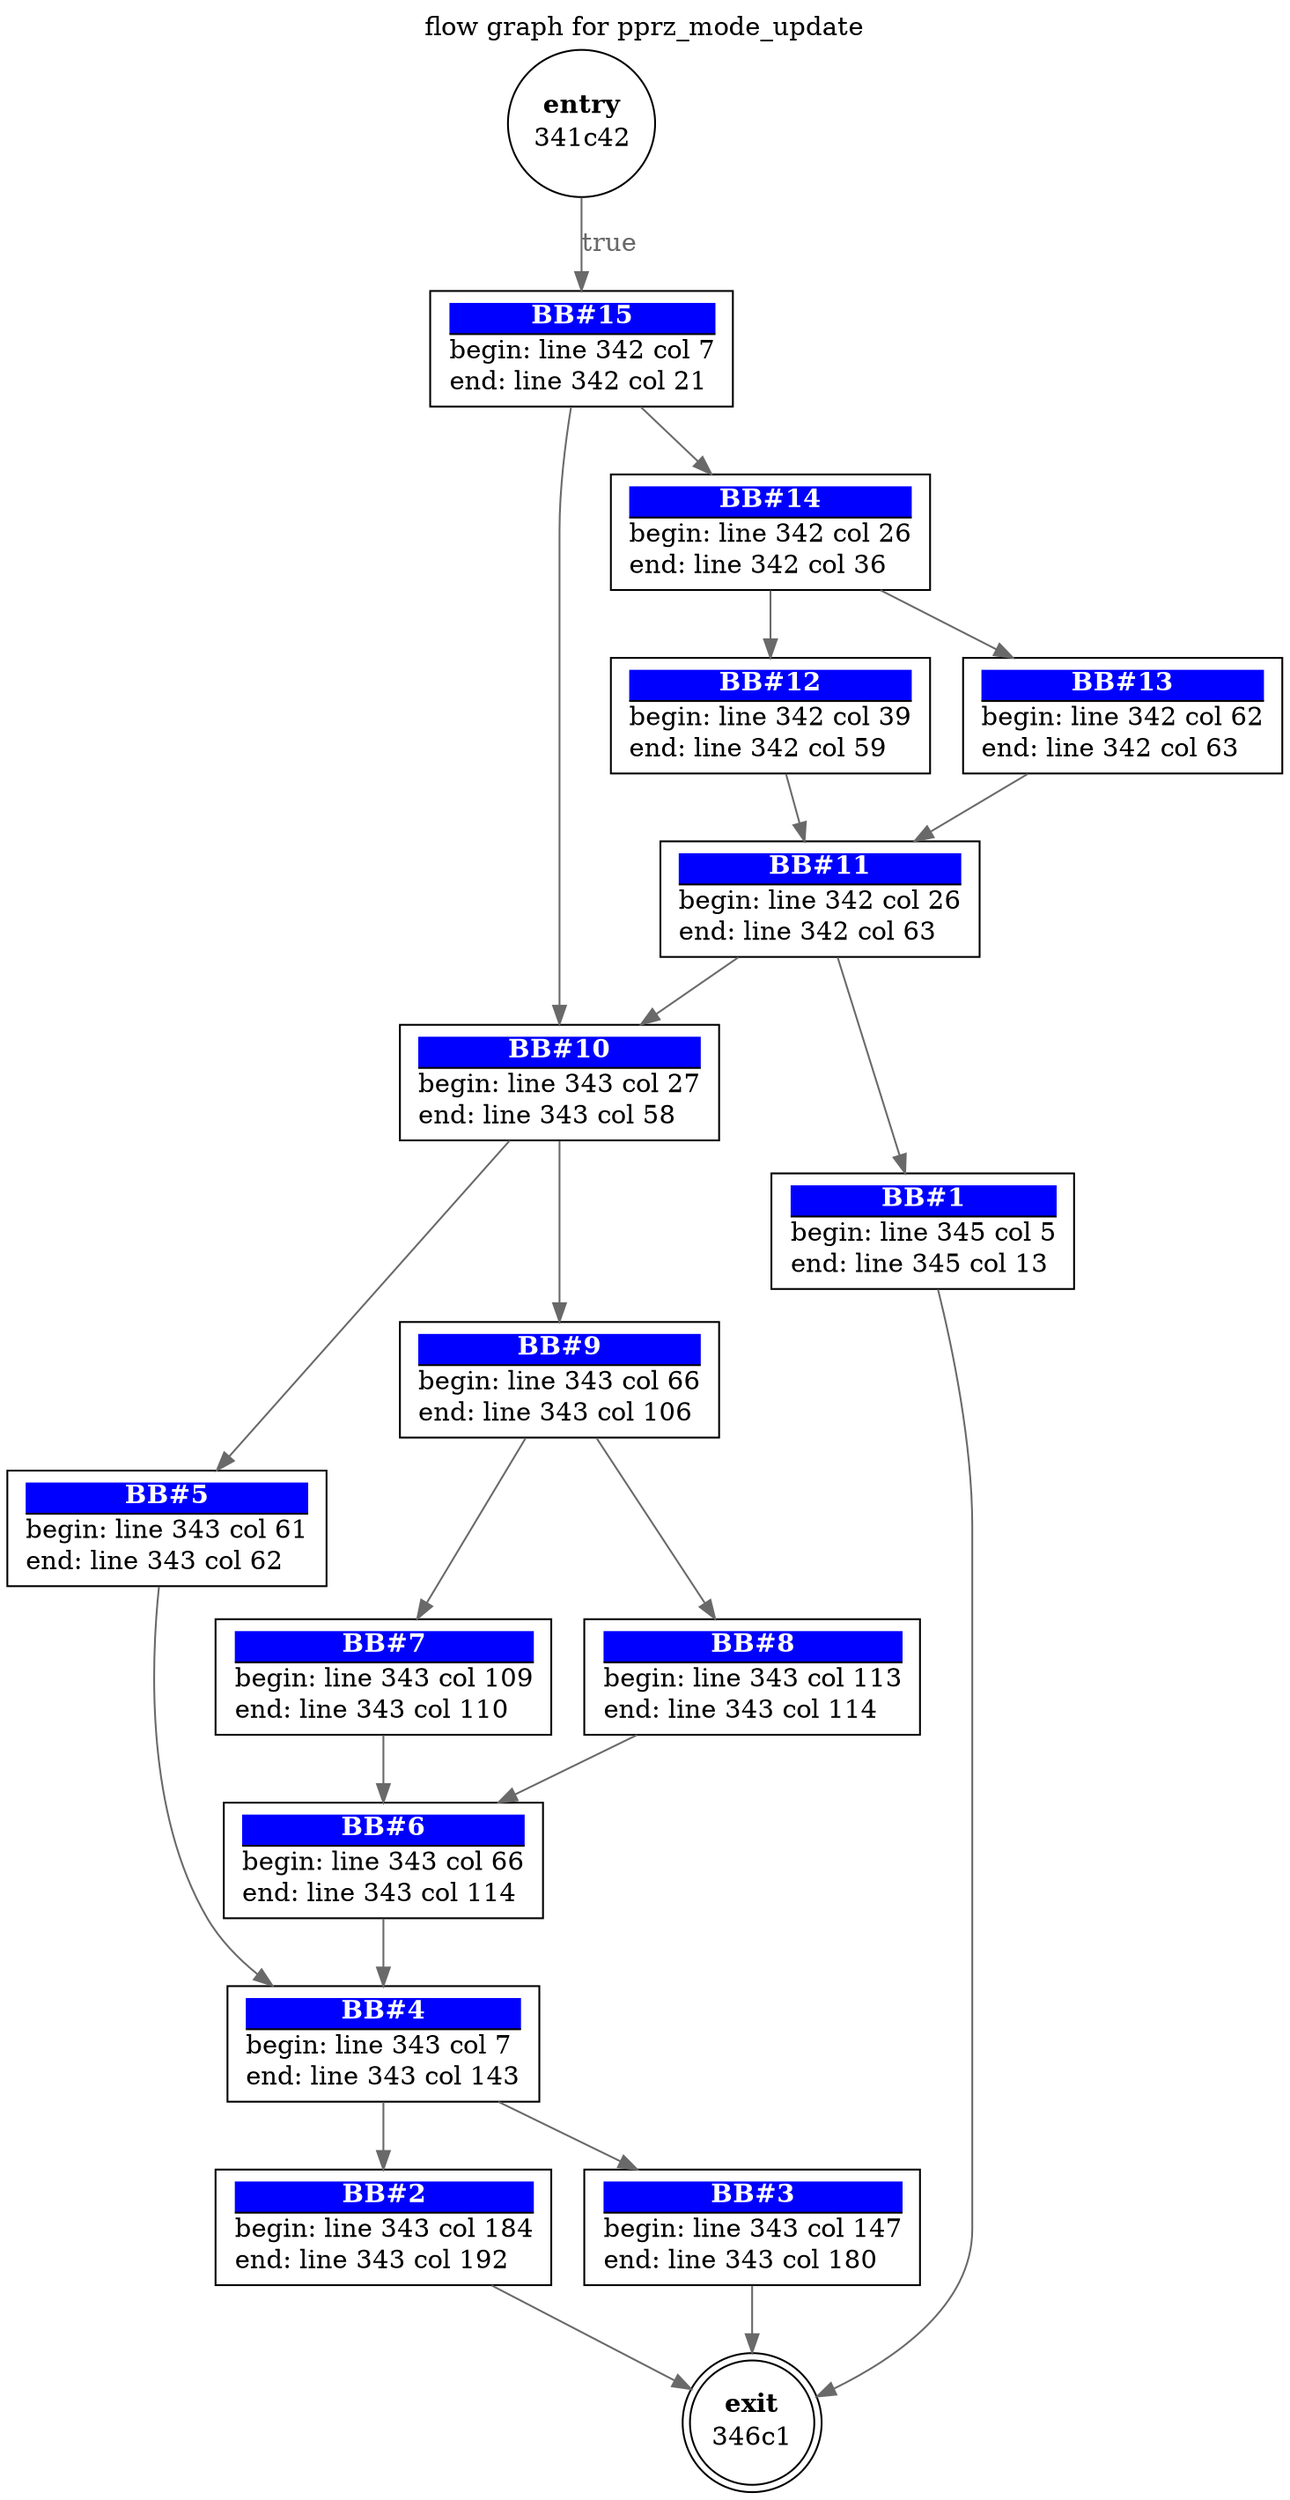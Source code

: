 digraph pprzmodeupdate{ 
  label="flow graph for pprz_mode_update"
  labelloc="t"
  0 [label=<<TABLE border="0" cellborder="0" cellpadding="0"><TR><TD border="0" bgcolor="#ffffff" sides="b"><FONT color="#000000"><B>exit</B></FONT></TD></TR><TR><TD>346c1</TD></TR></TABLE>>, shape=doublecircle, margin=0]
  1 [label=<<TABLE border="0" cellborder="0" cellpadding="0"><TR><TD border="1" bgcolor="#0000ff" sides="b"><FONT color="#ffffff"><B>BB#1</B></FONT></TD></TR><TR><TD align="left">begin: line 345 col 5</TD></TR><TR><TD align="left">end: line 345 col 13</TD></TR></TABLE>>, shape=box]
  1->0[label="" fontcolor=dimgray color=dimgray]
  2 [label=<<TABLE border="0" cellborder="0" cellpadding="0"><TR><TD border="1" bgcolor="#0000ff" sides="b"><FONT color="#ffffff"><B>BB#2</B></FONT></TD></TR><TR><TD align="left">begin: line 343 col 184</TD></TR><TR><TD align="left">end: line 343 col 192</TD></TR></TABLE>>, shape=box]
  2->0[label="" fontcolor=dimgray color=dimgray]
  3 [label=<<TABLE border="0" cellborder="0" cellpadding="0"><TR><TD border="1" bgcolor="#0000ff" sides="b"><FONT color="#ffffff"><B>BB#3</B></FONT></TD></TR><TR><TD align="left">begin: line 343 col 147</TD></TR><TR><TD align="left">end: line 343 col 180</TD></TR></TABLE>>, shape=box]
  3->0[label="" fontcolor=dimgray color=dimgray]
  4 [label=<<TABLE border="0" cellborder="0" cellpadding="0"><TR><TD border="1" bgcolor="#0000ff" sides="b"><FONT color="#ffffff"><B>BB#4</B></FONT></TD></TR><TR><TD align="left">begin: line 343 col 7</TD></TR><TR><TD align="left">end: line 343 col 143</TD></TR></TABLE>>, shape=box]
  4->3[label="" fontcolor=dimgray color=dimgray]
  4->2[label="" fontcolor=dimgray color=dimgray]
  5 [label=<<TABLE border="0" cellborder="0" cellpadding="0"><TR><TD border="1" bgcolor="#0000ff" sides="b"><FONT color="#ffffff"><B>BB#5</B></FONT></TD></TR><TR><TD align="left">begin: line 343 col 61</TD></TR><TR><TD align="left">end: line 343 col 62</TD></TR></TABLE>>, shape=box]
  5->4[label="" fontcolor=dimgray color=dimgray]
  6 [label=<<TABLE border="0" cellborder="0" cellpadding="0"><TR><TD border="1" bgcolor="#0000ff" sides="b"><FONT color="#ffffff"><B>BB#6</B></FONT></TD></TR><TR><TD align="left">begin: line 343 col 66</TD></TR><TR><TD align="left">end: line 343 col 114</TD></TR></TABLE>>, shape=box]
  6->4[label="" fontcolor=dimgray color=dimgray]
  7 [label=<<TABLE border="0" cellborder="0" cellpadding="0"><TR><TD border="1" bgcolor="#0000ff" sides="b"><FONT color="#ffffff"><B>BB#7</B></FONT></TD></TR><TR><TD align="left">begin: line 343 col 109</TD></TR><TR><TD align="left">end: line 343 col 110</TD></TR></TABLE>>, shape=box]
  7->6[label="" fontcolor=dimgray color=dimgray]
  8 [label=<<TABLE border="0" cellborder="0" cellpadding="0"><TR><TD border="1" bgcolor="#0000ff" sides="b"><FONT color="#ffffff"><B>BB#8</B></FONT></TD></TR><TR><TD align="left">begin: line 343 col 113</TD></TR><TR><TD align="left">end: line 343 col 114</TD></TR></TABLE>>, shape=box]
  8->6[label="" fontcolor=dimgray color=dimgray]
  9 [label=<<TABLE border="0" cellborder="0" cellpadding="0"><TR><TD border="1" bgcolor="#0000ff" sides="b"><FONT color="#ffffff"><B>BB#9</B></FONT></TD></TR><TR><TD align="left">begin: line 343 col 66</TD></TR><TR><TD align="left">end: line 343 col 106</TD></TR></TABLE>>, shape=box]
  9->7[label="" fontcolor=dimgray color=dimgray]
  9->8[label="" fontcolor=dimgray color=dimgray]
  10 [label=<<TABLE border="0" cellborder="0" cellpadding="0"><TR><TD border="1" bgcolor="#0000ff" sides="b"><FONT color="#ffffff"><B>BB#10</B></FONT></TD></TR><TR><TD align="left">begin: line 343 col 27</TD></TR><TR><TD align="left">end: line 343 col 58</TD></TR></TABLE>>, shape=box]
  10->5[label="" fontcolor=dimgray color=dimgray]
  10->9[label="" fontcolor=dimgray color=dimgray]
  11 [label=<<TABLE border="0" cellborder="0" cellpadding="0"><TR><TD border="1" bgcolor="#0000ff" sides="b"><FONT color="#ffffff"><B>BB#11</B></FONT></TD></TR><TR><TD align="left">begin: line 342 col 26</TD></TR><TR><TD align="left">end: line 342 col 63</TD></TR></TABLE>>, shape=box]
  11->10[label="" fontcolor=dimgray color=dimgray]
  11->1[label="" fontcolor=dimgray color=dimgray]
  12 [label=<<TABLE border="0" cellborder="0" cellpadding="0"><TR><TD border="1" bgcolor="#0000ff" sides="b"><FONT color="#ffffff"><B>BB#12</B></FONT></TD></TR><TR><TD align="left">begin: line 342 col 39</TD></TR><TR><TD align="left">end: line 342 col 59</TD></TR></TABLE>>, shape=box]
  12->11[label="" fontcolor=dimgray color=dimgray]
  13 [label=<<TABLE border="0" cellborder="0" cellpadding="0"><TR><TD border="1" bgcolor="#0000ff" sides="b"><FONT color="#ffffff"><B>BB#13</B></FONT></TD></TR><TR><TD align="left">begin: line 342 col 62</TD></TR><TR><TD align="left">end: line 342 col 63</TD></TR></TABLE>>, shape=box]
  13->11[label="" fontcolor=dimgray color=dimgray]
  14 [label=<<TABLE border="0" cellborder="0" cellpadding="0"><TR><TD border="1" bgcolor="#0000ff" sides="b"><FONT color="#ffffff"><B>BB#14</B></FONT></TD></TR><TR><TD align="left">begin: line 342 col 26</TD></TR><TR><TD align="left">end: line 342 col 36</TD></TR></TABLE>>, shape=box]
  14->12[label="" fontcolor=dimgray color=dimgray]
  14->13[label="" fontcolor=dimgray color=dimgray]
  15 [label=<<TABLE border="0" cellborder="0" cellpadding="0"><TR><TD border="1" bgcolor="#0000ff" sides="b"><FONT color="#ffffff"><B>BB#15</B></FONT></TD></TR><TR><TD align="left">begin: line 342 col 7</TD></TR><TR><TD align="left">end: line 342 col 21</TD></TR></TABLE>>, shape=box]
  15->10[label="" fontcolor=dimgray color=dimgray]
  15->14[label="" fontcolor=dimgray color=dimgray]
  16 [label=<<TABLE border="0" cellborder="0" cellpadding="0"><TR><TD border="0" bgcolor="#ffffff" sides="b"><FONT color="#000000"><B>entry</B></FONT></TD></TR><TR><TD>341c42</TD></TR></TABLE>>, shape=circle, margin=0]
  16->15[label="true" fontcolor=dimgray color=dimgray]
}
